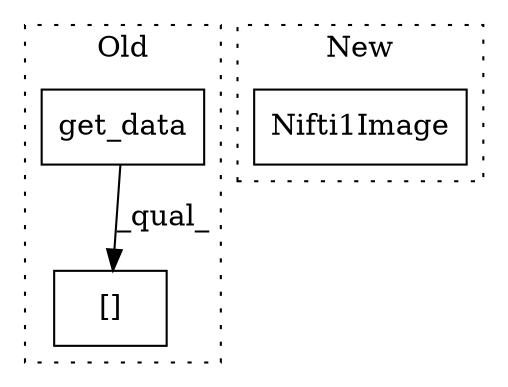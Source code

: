 digraph G {
subgraph cluster0 {
1 [label="get_data" a="32" s="4593" l="10" shape="box"];
3 [label="[]" a="2" s="4616,4622" l="2,1" shape="box"];
label = "Old";
style="dotted";
}
subgraph cluster1 {
2 [label="Nifti1Image" a="32" s="4595,4652" l="12,1" shape="box"];
label = "New";
style="dotted";
}
1 -> 3 [label="_qual_"];
}